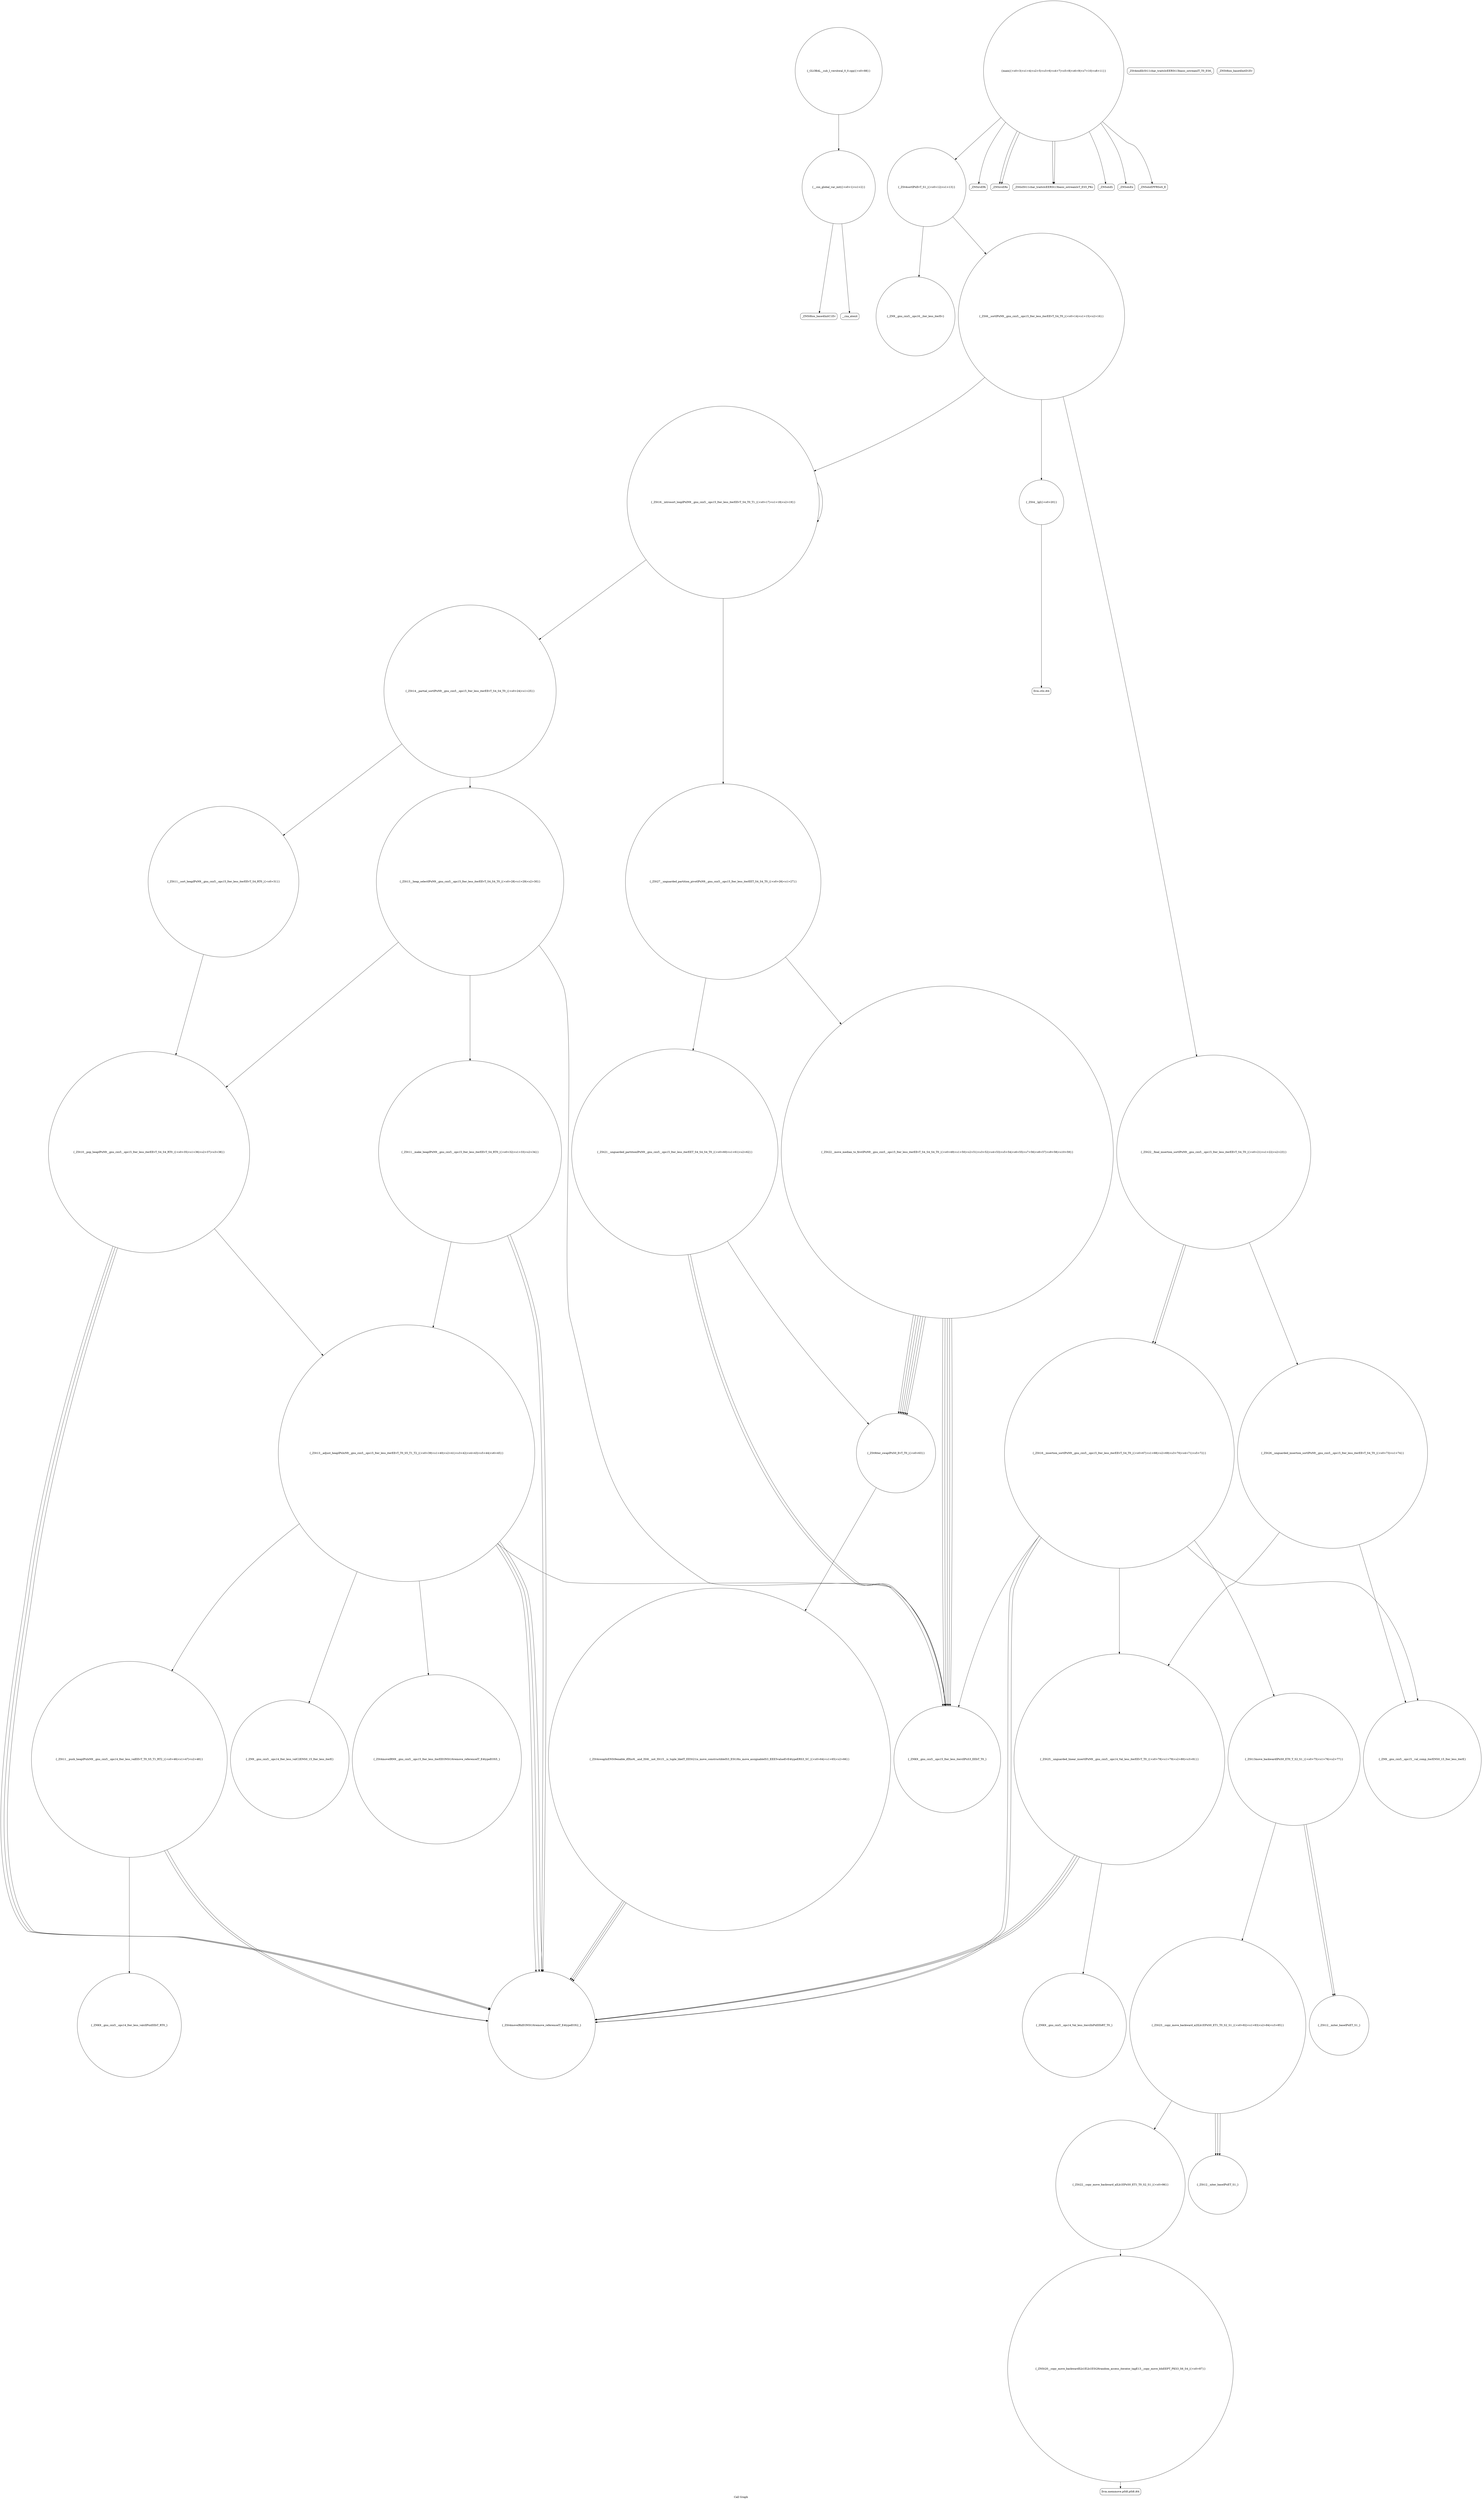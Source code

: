 digraph "Call Graph" {
	label="Call Graph";

	Node0x555d16646640 [shape=record,shape=circle,label="{__cxx_global_var_init|{<s0>1|<s1>2}}"];
	Node0x555d16646640:s0 -> Node0x555d166466c0[color=black];
	Node0x555d16646640:s1 -> Node0x555d166467c0[color=black];
	Node0x555d16647cc0 [shape=record,shape=circle,label="{_ZNSt20__copy_move_backwardILb1ELb1ESt26random_access_iterator_tagE13__copy_move_bIxEEPT_PKS3_S6_S4_|{<s0>87}}"];
	Node0x555d16647cc0:s0 -> Node0x555d16647d40[color=black];
	Node0x555d166469c0 [shape=record,shape=circle,label="{_ZSt4sortIPxEvT_S1_|{<s0>12|<s1>13}}"];
	Node0x555d166469c0:s0 -> Node0x555d16646d40[color=black];
	Node0x555d166469c0:s1 -> Node0x555d16646cc0[color=black];
	Node0x555d16646d40 [shape=record,shape=circle,label="{_ZN9__gnu_cxx5__ops16__iter_less_iterEv}"];
	Node0x555d166470c0 [shape=record,shape=circle,label="{_ZSt11__sort_heapIPxN9__gnu_cxx5__ops15_Iter_less_iterEEvT_S4_RT0_|{<s0>31}}"];
	Node0x555d166470c0:s0 -> Node0x555d16647240[color=black];
	Node0x555d16647440 [shape=record,shape=circle,label="{_ZN9__gnu_cxx5__ops14_Iter_less_valC2ENS0_15_Iter_less_iterE}"];
	Node0x555d166477c0 [shape=record,shape=Mrecord,label="{llvm.ctlz.i64}"];
	Node0x555d16647b40 [shape=record,shape=circle,label="{_ZSt12__miter_baseIPxET_S1_}"];
	Node0x555d16646840 [shape=record,shape=circle,label="{main|{<s0>3|<s1>4|<s2>5|<s3>6|<s4>7|<s5>8|<s6>9|<s7>10|<s8>11}}"];
	Node0x555d16646840:s0 -> Node0x555d166468c0[color=black];
	Node0x555d16646840:s1 -> Node0x555d16646940[color=black];
	Node0x555d16646840:s2 -> Node0x555d16646940[color=black];
	Node0x555d16646840:s3 -> Node0x555d166469c0[color=black];
	Node0x555d16646840:s4 -> Node0x555d16646a40[color=black];
	Node0x555d16646840:s5 -> Node0x555d16646ac0[color=black];
	Node0x555d16646840:s6 -> Node0x555d16646a40[color=black];
	Node0x555d16646840:s7 -> Node0x555d16646b40[color=black];
	Node0x555d16646840:s8 -> Node0x555d16646bc0[color=black];
	Node0x555d16646bc0 [shape=record,shape=Mrecord,label="{_ZNSolsEPFRSoS_E}"];
	Node0x555d16646f40 [shape=record,shape=circle,label="{_ZSt14__partial_sortIPxN9__gnu_cxx5__ops15_Iter_less_iterEEvT_S4_S4_T0_|{<s0>24|<s1>25}}"];
	Node0x555d16646f40:s0 -> Node0x555d16647040[color=black];
	Node0x555d16646f40:s1 -> Node0x555d166470c0[color=black];
	Node0x555d166472c0 [shape=record,shape=circle,label="{_ZSt4moveIRxEONSt16remove_referenceIT_E4typeEOS2_}"];
	Node0x555d16647640 [shape=record,shape=circle,label="{_ZSt21__unguarded_partitionIPxN9__gnu_cxx5__ops15_Iter_less_iterEET_S4_S4_S4_T0_|{<s0>60|<s1>61|<s2>62}}"];
	Node0x555d16647640:s0 -> Node0x555d166471c0[color=black];
	Node0x555d16647640:s1 -> Node0x555d166471c0[color=black];
	Node0x555d16647640:s2 -> Node0x555d166476c0[color=black];
	Node0x555d166479c0 [shape=record,shape=circle,label="{_ZSt25__unguarded_linear_insertIPxN9__gnu_cxx5__ops14_Val_less_iterEEvT_T0_|{<s0>78|<s1>79|<s2>80|<s3>81}}"];
	Node0x555d166479c0:s0 -> Node0x555d166472c0[color=black];
	Node0x555d166479c0:s1 -> Node0x555d16647dc0[color=black];
	Node0x555d166479c0:s2 -> Node0x555d166472c0[color=black];
	Node0x555d166479c0:s3 -> Node0x555d166472c0[color=black];
	Node0x555d166466c0 [shape=record,shape=Mrecord,label="{_ZNSt8ios_base4InitC1Ev}"];
	Node0x555d16647d40 [shape=record,shape=Mrecord,label="{llvm.memmove.p0i8.p0i8.i64}"];
	Node0x555d16646a40 [shape=record,shape=Mrecord,label="{_ZStlsISt11char_traitsIcEERSt13basic_ostreamIcT_ES5_PKc}"];
	Node0x555d16646dc0 [shape=record,shape=circle,label="{_ZSt16__introsort_loopIPxlN9__gnu_cxx5__ops15_Iter_less_iterEEvT_S4_T0_T1_|{<s0>17|<s1>18|<s2>19}}"];
	Node0x555d16646dc0:s0 -> Node0x555d16646f40[color=black];
	Node0x555d16646dc0:s1 -> Node0x555d16646fc0[color=black];
	Node0x555d16646dc0:s2 -> Node0x555d16646dc0[color=black];
	Node0x555d16647140 [shape=record,shape=circle,label="{_ZSt11__make_heapIPxN9__gnu_cxx5__ops15_Iter_less_iterEEvT_S4_RT0_|{<s0>32|<s1>33|<s2>34}}"];
	Node0x555d16647140:s0 -> Node0x555d166472c0[color=black];
	Node0x555d16647140:s1 -> Node0x555d166472c0[color=black];
	Node0x555d16647140:s2 -> Node0x555d16647340[color=black];
	Node0x555d166474c0 [shape=record,shape=circle,label="{_ZSt11__push_heapIPxlxN9__gnu_cxx5__ops14_Iter_less_valEEvT_T0_S5_T1_RT2_|{<s0>46|<s1>47|<s2>48}}"];
	Node0x555d166474c0:s0 -> Node0x555d16647540[color=black];
	Node0x555d166474c0:s1 -> Node0x555d166472c0[color=black];
	Node0x555d166474c0:s2 -> Node0x555d166472c0[color=black];
	Node0x555d16647840 [shape=record,shape=circle,label="{_ZSt16__insertion_sortIPxN9__gnu_cxx5__ops15_Iter_less_iterEEvT_S4_T0_|{<s0>67|<s1>68|<s2>69|<s3>70|<s4>71|<s5>72}}"];
	Node0x555d16647840:s0 -> Node0x555d166471c0[color=black];
	Node0x555d16647840:s1 -> Node0x555d166472c0[color=black];
	Node0x555d16647840:s2 -> Node0x555d16647940[color=black];
	Node0x555d16647840:s3 -> Node0x555d166472c0[color=black];
	Node0x555d16647840:s4 -> Node0x555d16647a40[color=black];
	Node0x555d16647840:s5 -> Node0x555d166479c0[color=black];
	Node0x555d16647bc0 [shape=record,shape=circle,label="{_ZSt22__copy_move_backward_aILb1EPxS0_ET1_T0_S2_S1_|{<s0>86}}"];
	Node0x555d16647bc0:s0 -> Node0x555d16647cc0[color=black];
	Node0x555d166468c0 [shape=record,shape=Mrecord,label="{_ZNSirsERi}"];
	Node0x555d16646c40 [shape=record,shape=Mrecord,label="{_ZSt4endlIcSt11char_traitsIcEERSt13basic_ostreamIT_T0_ES6_}"];
	Node0x555d16646fc0 [shape=record,shape=circle,label="{_ZSt27__unguarded_partition_pivotIPxN9__gnu_cxx5__ops15_Iter_less_iterEET_S4_S4_T0_|{<s0>26|<s1>27}}"];
	Node0x555d16646fc0:s0 -> Node0x555d166475c0[color=black];
	Node0x555d16646fc0:s1 -> Node0x555d16647640[color=black];
	Node0x555d16647340 [shape=record,shape=circle,label="{_ZSt13__adjust_heapIPxlxN9__gnu_cxx5__ops15_Iter_less_iterEEvT_T0_S5_T1_T2_|{<s0>39|<s1>40|<s2>41|<s3>42|<s4>43|<s5>44|<s6>45}}"];
	Node0x555d16647340:s0 -> Node0x555d166471c0[color=black];
	Node0x555d16647340:s1 -> Node0x555d166472c0[color=black];
	Node0x555d16647340:s2 -> Node0x555d166472c0[color=black];
	Node0x555d16647340:s3 -> Node0x555d166473c0[color=black];
	Node0x555d16647340:s4 -> Node0x555d16647440[color=black];
	Node0x555d16647340:s5 -> Node0x555d166472c0[color=black];
	Node0x555d16647340:s6 -> Node0x555d166474c0[color=black];
	Node0x555d166476c0 [shape=record,shape=circle,label="{_ZSt9iter_swapIPxS0_EvT_T0_|{<s0>63}}"];
	Node0x555d166476c0:s0 -> Node0x555d16647740[color=black];
	Node0x555d16647a40 [shape=record,shape=circle,label="{_ZN9__gnu_cxx5__ops15__val_comp_iterENS0_15_Iter_less_iterE}"];
	Node0x555d16646740 [shape=record,shape=Mrecord,label="{_ZNSt8ios_base4InitD1Ev}"];
	Node0x555d16647dc0 [shape=record,shape=circle,label="{_ZNK9__gnu_cxx5__ops14_Val_less_iterclIxPxEEbRT_T0_}"];
	Node0x555d16646ac0 [shape=record,shape=Mrecord,label="{_ZNSolsEi}"];
	Node0x555d16646e40 [shape=record,shape=circle,label="{_ZSt4__lgl|{<s0>20}}"];
	Node0x555d16646e40:s0 -> Node0x555d166477c0[color=black];
	Node0x555d166471c0 [shape=record,shape=circle,label="{_ZNK9__gnu_cxx5__ops15_Iter_less_iterclIPxS3_EEbT_T0_}"];
	Node0x555d16647540 [shape=record,shape=circle,label="{_ZNK9__gnu_cxx5__ops14_Iter_less_valclIPxxEEbT_RT0_}"];
	Node0x555d166478c0 [shape=record,shape=circle,label="{_ZSt26__unguarded_insertion_sortIPxN9__gnu_cxx5__ops15_Iter_less_iterEEvT_S4_T0_|{<s0>73|<s1>74}}"];
	Node0x555d166478c0:s0 -> Node0x555d16647a40[color=black];
	Node0x555d166478c0:s1 -> Node0x555d166479c0[color=black];
	Node0x555d16647c40 [shape=record,shape=circle,label="{_ZSt12__niter_baseIPxET_S1_}"];
	Node0x555d16646940 [shape=record,shape=Mrecord,label="{_ZNSirsERx}"];
	Node0x555d16646cc0 [shape=record,shape=circle,label="{_ZSt6__sortIPxN9__gnu_cxx5__ops15_Iter_less_iterEEvT_S4_T0_|{<s0>14|<s1>15|<s2>16}}"];
	Node0x555d16646cc0:s0 -> Node0x555d16646e40[color=black];
	Node0x555d16646cc0:s1 -> Node0x555d16646dc0[color=black];
	Node0x555d16646cc0:s2 -> Node0x555d16646ec0[color=black];
	Node0x555d16647040 [shape=record,shape=circle,label="{_ZSt13__heap_selectIPxN9__gnu_cxx5__ops15_Iter_less_iterEEvT_S4_S4_T0_|{<s0>28|<s1>29|<s2>30}}"];
	Node0x555d16647040:s0 -> Node0x555d16647140[color=black];
	Node0x555d16647040:s1 -> Node0x555d166471c0[color=black];
	Node0x555d16647040:s2 -> Node0x555d16647240[color=black];
	Node0x555d166473c0 [shape=record,shape=circle,label="{_ZSt4moveIRN9__gnu_cxx5__ops15_Iter_less_iterEEONSt16remove_referenceIT_E4typeEOS5_}"];
	Node0x555d16647740 [shape=record,shape=circle,label="{_ZSt4swapIxENSt9enable_ifIXsr6__and_ISt6__not_ISt15__is_tuple_likeIT_EESt21is_move_constructibleIS3_ESt18is_move_assignableIS3_EEE5valueEvE4typeERS3_SC_|{<s0>64|<s1>65|<s2>66}}"];
	Node0x555d16647740:s0 -> Node0x555d166472c0[color=black];
	Node0x555d16647740:s1 -> Node0x555d166472c0[color=black];
	Node0x555d16647740:s2 -> Node0x555d166472c0[color=black];
	Node0x555d16647ac0 [shape=record,shape=circle,label="{_ZSt23__copy_move_backward_a2ILb1EPxS0_ET1_T0_S2_S1_|{<s0>82|<s1>83|<s2>84|<s3>85}}"];
	Node0x555d16647ac0:s0 -> Node0x555d16647c40[color=black];
	Node0x555d16647ac0:s1 -> Node0x555d16647c40[color=black];
	Node0x555d16647ac0:s2 -> Node0x555d16647c40[color=black];
	Node0x555d16647ac0:s3 -> Node0x555d16647bc0[color=black];
	Node0x555d166467c0 [shape=record,shape=Mrecord,label="{__cxa_atexit}"];
	Node0x555d16648e60 [shape=record,shape=circle,label="{_GLOBAL__sub_I_vershwal_0_0.cpp|{<s0>88}}"];
	Node0x555d16648e60:s0 -> Node0x555d16646640[color=black];
	Node0x555d16646b40 [shape=record,shape=Mrecord,label="{_ZNSolsEx}"];
	Node0x555d16646ec0 [shape=record,shape=circle,label="{_ZSt22__final_insertion_sortIPxN9__gnu_cxx5__ops15_Iter_less_iterEEvT_S4_T0_|{<s0>21|<s1>22|<s2>23}}"];
	Node0x555d16646ec0:s0 -> Node0x555d16647840[color=black];
	Node0x555d16646ec0:s1 -> Node0x555d166478c0[color=black];
	Node0x555d16646ec0:s2 -> Node0x555d16647840[color=black];
	Node0x555d16647240 [shape=record,shape=circle,label="{_ZSt10__pop_heapIPxN9__gnu_cxx5__ops15_Iter_less_iterEEvT_S4_S4_RT0_|{<s0>35|<s1>36|<s2>37|<s3>38}}"];
	Node0x555d16647240:s0 -> Node0x555d166472c0[color=black];
	Node0x555d16647240:s1 -> Node0x555d166472c0[color=black];
	Node0x555d16647240:s2 -> Node0x555d166472c0[color=black];
	Node0x555d16647240:s3 -> Node0x555d16647340[color=black];
	Node0x555d166475c0 [shape=record,shape=circle,label="{_ZSt22__move_median_to_firstIPxN9__gnu_cxx5__ops15_Iter_less_iterEEvT_S4_S4_S4_T0_|{<s0>49|<s1>50|<s2>51|<s3>52|<s4>53|<s5>54|<s6>55|<s7>56|<s8>57|<s9>58|<s10>59}}"];
	Node0x555d166475c0:s0 -> Node0x555d166471c0[color=black];
	Node0x555d166475c0:s1 -> Node0x555d166471c0[color=black];
	Node0x555d166475c0:s2 -> Node0x555d166476c0[color=black];
	Node0x555d166475c0:s3 -> Node0x555d166471c0[color=black];
	Node0x555d166475c0:s4 -> Node0x555d166476c0[color=black];
	Node0x555d166475c0:s5 -> Node0x555d166476c0[color=black];
	Node0x555d166475c0:s6 -> Node0x555d166471c0[color=black];
	Node0x555d166475c0:s7 -> Node0x555d166476c0[color=black];
	Node0x555d166475c0:s8 -> Node0x555d166471c0[color=black];
	Node0x555d166475c0:s9 -> Node0x555d166476c0[color=black];
	Node0x555d166475c0:s10 -> Node0x555d166476c0[color=black];
	Node0x555d16647940 [shape=record,shape=circle,label="{_ZSt13move_backwardIPxS0_ET0_T_S2_S1_|{<s0>75|<s1>76|<s2>77}}"];
	Node0x555d16647940:s0 -> Node0x555d16647b40[color=black];
	Node0x555d16647940:s1 -> Node0x555d16647b40[color=black];
	Node0x555d16647940:s2 -> Node0x555d16647ac0[color=black];
}
